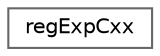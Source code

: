 digraph "Graphical Class Hierarchy"
{
 // LATEX_PDF_SIZE
  bgcolor="transparent";
  edge [fontname=Helvetica,fontsize=10,labelfontname=Helvetica,labelfontsize=10];
  node [fontname=Helvetica,fontsize=10,shape=box,height=0.2,width=0.4];
  rankdir="LR";
  Node0 [id="Node000000",label="regExpCxx",height=0.2,width=0.4,color="grey40", fillcolor="white", style="filled",URL="$classFoam_1_1regExpCxx.html",tooltip="Wrapper around C++11 regular expressions with some additional prefix-handling. The prefix-handling is..."];
}
